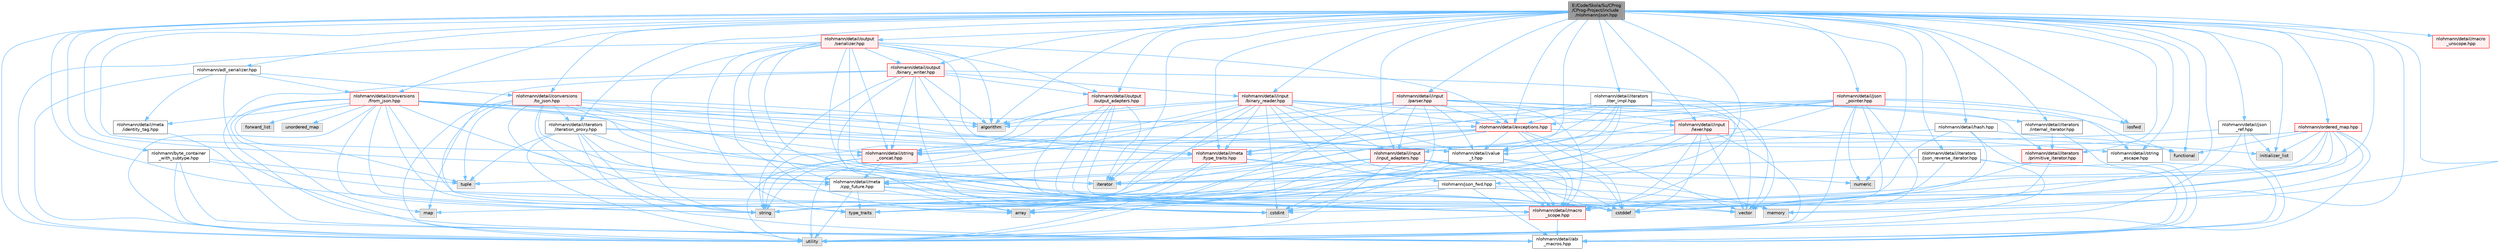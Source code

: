 digraph "E:/Code/Skola/Su/CProg/CProg-Project/include/nlohmann/json.hpp"
{
 // LATEX_PDF_SIZE
  bgcolor="transparent";
  edge [fontname=Helvetica,fontsize=10,labelfontname=Helvetica,labelfontsize=10];
  node [fontname=Helvetica,fontsize=10,shape=box,height=0.2,width=0.4];
  Node1 [id="Node000001",label="E:/Code/Skola/Su/CProg\l/CProg-Project/include\l/nlohmann/json.hpp",height=0.2,width=0.4,color="gray40", fillcolor="grey60", style="filled", fontcolor="black",tooltip=" "];
  Node1 -> Node2 [id="edge1_Node000001_Node000002",color="steelblue1",style="solid",tooltip=" "];
  Node2 [id="Node000002",label="algorithm",height=0.2,width=0.4,color="grey60", fillcolor="#E0E0E0", style="filled",tooltip=" "];
  Node1 -> Node3 [id="edge2_Node000001_Node000003",color="steelblue1",style="solid",tooltip=" "];
  Node3 [id="Node000003",label="cstddef",height=0.2,width=0.4,color="grey60", fillcolor="#E0E0E0", style="filled",tooltip=" "];
  Node1 -> Node4 [id="edge3_Node000001_Node000004",color="steelblue1",style="solid",tooltip=" "];
  Node4 [id="Node000004",label="functional",height=0.2,width=0.4,color="grey60", fillcolor="#E0E0E0", style="filled",tooltip=" "];
  Node1 -> Node5 [id="edge4_Node000001_Node000005",color="steelblue1",style="solid",tooltip=" "];
  Node5 [id="Node000005",label="initializer_list",height=0.2,width=0.4,color="grey60", fillcolor="#E0E0E0", style="filled",tooltip=" "];
  Node1 -> Node6 [id="edge5_Node000001_Node000006",color="steelblue1",style="solid",tooltip=" "];
  Node6 [id="Node000006",label="iosfwd",height=0.2,width=0.4,color="grey60", fillcolor="#E0E0E0", style="filled",tooltip=" "];
  Node1 -> Node7 [id="edge6_Node000001_Node000007",color="steelblue1",style="solid",tooltip=" "];
  Node7 [id="Node000007",label="iterator",height=0.2,width=0.4,color="grey60", fillcolor="#E0E0E0", style="filled",tooltip=" "];
  Node1 -> Node8 [id="edge7_Node000001_Node000008",color="steelblue1",style="solid",tooltip=" "];
  Node8 [id="Node000008",label="memory",height=0.2,width=0.4,color="grey60", fillcolor="#E0E0E0", style="filled",tooltip=" "];
  Node1 -> Node9 [id="edge8_Node000001_Node000009",color="steelblue1",style="solid",tooltip=" "];
  Node9 [id="Node000009",label="numeric",height=0.2,width=0.4,color="grey60", fillcolor="#E0E0E0", style="filled",tooltip=" "];
  Node1 -> Node10 [id="edge9_Node000001_Node000010",color="steelblue1",style="solid",tooltip=" "];
  Node10 [id="Node000010",label="string",height=0.2,width=0.4,color="grey60", fillcolor="#E0E0E0", style="filled",tooltip=" "];
  Node1 -> Node11 [id="edge10_Node000001_Node000011",color="steelblue1",style="solid",tooltip=" "];
  Node11 [id="Node000011",label="utility",height=0.2,width=0.4,color="grey60", fillcolor="#E0E0E0", style="filled",tooltip=" "];
  Node1 -> Node12 [id="edge11_Node000001_Node000012",color="steelblue1",style="solid",tooltip=" "];
  Node12 [id="Node000012",label="vector",height=0.2,width=0.4,color="grey60", fillcolor="#E0E0E0", style="filled",tooltip=" "];
  Node1 -> Node13 [id="edge12_Node000001_Node000013",color="steelblue1",style="solid",tooltip=" "];
  Node13 [id="Node000013",label="nlohmann/adl_serializer.hpp",height=0.2,width=0.4,color="grey40", fillcolor="white", style="filled",URL="$adl__serializer_8hpp.html",tooltip=" "];
  Node13 -> Node11 [id="edge13_Node000013_Node000011",color="steelblue1",style="solid",tooltip=" "];
  Node13 -> Node14 [id="edge14_Node000013_Node000014",color="steelblue1",style="solid",tooltip=" "];
  Node14 [id="Node000014",label="nlohmann/detail/abi\l_macros.hpp",height=0.2,width=0.4,color="grey40", fillcolor="white", style="filled",URL="$abi__macros_8hpp.html",tooltip=" "];
  Node13 -> Node15 [id="edge15_Node000013_Node000015",color="steelblue1",style="solid",tooltip=" "];
  Node15 [id="Node000015",label="nlohmann/detail/conversions\l/from_json.hpp",height=0.2,width=0.4,color="red", fillcolor="#FFF0F0", style="filled",URL="$from__json_8hpp.html",tooltip=" "];
  Node15 -> Node2 [id="edge16_Node000015_Node000002",color="steelblue1",style="solid",tooltip=" "];
  Node15 -> Node16 [id="edge17_Node000015_Node000016",color="steelblue1",style="solid",tooltip=" "];
  Node16 [id="Node000016",label="array",height=0.2,width=0.4,color="grey60", fillcolor="#E0E0E0", style="filled",tooltip=" "];
  Node15 -> Node17 [id="edge18_Node000015_Node000017",color="steelblue1",style="solid",tooltip=" "];
  Node17 [id="Node000017",label="forward_list",height=0.2,width=0.4,color="grey60", fillcolor="#E0E0E0", style="filled",tooltip=" "];
  Node15 -> Node7 [id="edge19_Node000015_Node000007",color="steelblue1",style="solid",tooltip=" "];
  Node15 -> Node18 [id="edge20_Node000015_Node000018",color="steelblue1",style="solid",tooltip=" "];
  Node18 [id="Node000018",label="map",height=0.2,width=0.4,color="grey60", fillcolor="#E0E0E0", style="filled",tooltip=" "];
  Node15 -> Node10 [id="edge21_Node000015_Node000010",color="steelblue1",style="solid",tooltip=" "];
  Node15 -> Node19 [id="edge22_Node000015_Node000019",color="steelblue1",style="solid",tooltip=" "];
  Node19 [id="Node000019",label="tuple",height=0.2,width=0.4,color="grey60", fillcolor="#E0E0E0", style="filled",tooltip=" "];
  Node15 -> Node20 [id="edge23_Node000015_Node000020",color="steelblue1",style="solid",tooltip=" "];
  Node20 [id="Node000020",label="type_traits",height=0.2,width=0.4,color="grey60", fillcolor="#E0E0E0", style="filled",tooltip=" "];
  Node15 -> Node21 [id="edge24_Node000015_Node000021",color="steelblue1",style="solid",tooltip=" "];
  Node21 [id="Node000021",label="unordered_map",height=0.2,width=0.4,color="grey60", fillcolor="#E0E0E0", style="filled",tooltip=" "];
  Node15 -> Node11 [id="edge25_Node000015_Node000011",color="steelblue1",style="solid",tooltip=" "];
  Node15 -> Node23 [id="edge26_Node000015_Node000023",color="steelblue1",style="solid",tooltip=" "];
  Node23 [id="Node000023",label="nlohmann/detail/exceptions.hpp",height=0.2,width=0.4,color="red", fillcolor="#FFF0F0", style="filled",URL="$exceptions_8hpp.html",tooltip=" "];
  Node23 -> Node3 [id="edge27_Node000023_Node000003",color="steelblue1",style="solid",tooltip=" "];
  Node23 -> Node10 [id="edge28_Node000023_Node000010",color="steelblue1",style="solid",tooltip=" "];
  Node23 -> Node12 [id="edge29_Node000023_Node000012",color="steelblue1",style="solid",tooltip=" "];
  Node23 -> Node26 [id="edge30_Node000023_Node000026",color="steelblue1",style="solid",tooltip=" "];
  Node26 [id="Node000026",label="nlohmann/detail/value\l_t.hpp",height=0.2,width=0.4,color="grey40", fillcolor="white", style="filled",URL="$value__t_8hpp.html",tooltip=" "];
  Node26 -> Node16 [id="edge31_Node000026_Node000016",color="steelblue1",style="solid",tooltip=" "];
  Node26 -> Node3 [id="edge32_Node000026_Node000003",color="steelblue1",style="solid",tooltip=" "];
  Node26 -> Node27 [id="edge33_Node000026_Node000027",color="steelblue1",style="solid",tooltip=" "];
  Node27 [id="Node000027",label="cstdint",height=0.2,width=0.4,color="grey60", fillcolor="#E0E0E0", style="filled",tooltip=" "];
  Node26 -> Node10 [id="edge34_Node000026_Node000010",color="steelblue1",style="solid",tooltip=" "];
  Node26 -> Node28 [id="edge35_Node000026_Node000028",color="steelblue1",style="solid",tooltip=" "];
  Node28 [id="Node000028",label="nlohmann/detail/macro\l_scope.hpp",height=0.2,width=0.4,color="red", fillcolor="#FFF0F0", style="filled",URL="$macro__scope_8hpp.html",tooltip=" "];
  Node28 -> Node11 [id="edge36_Node000028_Node000011",color="steelblue1",style="solid",tooltip=" "];
  Node28 -> Node14 [id="edge37_Node000028_Node000014",color="steelblue1",style="solid",tooltip=" "];
  Node23 -> Node34 [id="edge38_Node000023_Node000034",color="steelblue1",style="solid",tooltip=" "];
  Node34 [id="Node000034",label="nlohmann/detail/string\l_escape.hpp",height=0.2,width=0.4,color="grey40", fillcolor="white", style="filled",URL="$string__escape_8hpp.html",tooltip=" "];
  Node34 -> Node14 [id="edge39_Node000034_Node000014",color="steelblue1",style="solid",tooltip=" "];
  Node23 -> Node28 [id="edge40_Node000023_Node000028",color="steelblue1",style="solid",tooltip=" "];
  Node23 -> Node36 [id="edge41_Node000023_Node000036",color="steelblue1",style="solid",tooltip=" "];
  Node36 [id="Node000036",label="nlohmann/detail/meta\l/cpp_future.hpp",height=0.2,width=0.4,color="grey40", fillcolor="white", style="filled",URL="$cpp__future_8hpp.html",tooltip=" "];
  Node36 -> Node16 [id="edge42_Node000036_Node000016",color="steelblue1",style="solid",tooltip=" "];
  Node36 -> Node3 [id="edge43_Node000036_Node000003",color="steelblue1",style="solid",tooltip=" "];
  Node36 -> Node20 [id="edge44_Node000036_Node000020",color="steelblue1",style="solid",tooltip=" "];
  Node36 -> Node11 [id="edge45_Node000036_Node000011",color="steelblue1",style="solid",tooltip=" "];
  Node36 -> Node28 [id="edge46_Node000036_Node000028",color="steelblue1",style="solid",tooltip=" "];
  Node23 -> Node37 [id="edge47_Node000023_Node000037",color="steelblue1",style="solid",tooltip=" "];
  Node37 [id="Node000037",label="nlohmann/detail/meta\l/type_traits.hpp",height=0.2,width=0.4,color="red", fillcolor="#FFF0F0", style="filled",URL="$type__traits_8hpp.html",tooltip=" "];
  Node37 -> Node20 [id="edge48_Node000037_Node000020",color="steelblue1",style="solid",tooltip=" "];
  Node37 -> Node11 [id="edge49_Node000037_Node000011",color="steelblue1",style="solid",tooltip=" "];
  Node37 -> Node19 [id="edge50_Node000037_Node000019",color="steelblue1",style="solid",tooltip=" "];
  Node37 -> Node28 [id="edge51_Node000037_Node000028",color="steelblue1",style="solid",tooltip=" "];
  Node37 -> Node36 [id="edge52_Node000037_Node000036",color="steelblue1",style="solid",tooltip=" "];
  Node37 -> Node42 [id="edge53_Node000037_Node000042",color="steelblue1",style="solid",tooltip=" "];
  Node42 [id="Node000042",label="nlohmann/json_fwd.hpp",height=0.2,width=0.4,color="grey40", fillcolor="white", style="filled",URL="$json__fwd_8hpp.html",tooltip=" "];
  Node42 -> Node27 [id="edge54_Node000042_Node000027",color="steelblue1",style="solid",tooltip=" "];
  Node42 -> Node18 [id="edge55_Node000042_Node000018",color="steelblue1",style="solid",tooltip=" "];
  Node42 -> Node8 [id="edge56_Node000042_Node000008",color="steelblue1",style="solid",tooltip=" "];
  Node42 -> Node10 [id="edge57_Node000042_Node000010",color="steelblue1",style="solid",tooltip=" "];
  Node42 -> Node12 [id="edge58_Node000042_Node000012",color="steelblue1",style="solid",tooltip=" "];
  Node42 -> Node14 [id="edge59_Node000042_Node000014",color="steelblue1",style="solid",tooltip=" "];
  Node23 -> Node43 [id="edge60_Node000023_Node000043",color="steelblue1",style="solid",tooltip=" "];
  Node43 [id="Node000043",label="nlohmann/detail/string\l_concat.hpp",height=0.2,width=0.4,color="red", fillcolor="#FFF0F0", style="filled",URL="$string__concat_8hpp.html",tooltip=" "];
  Node43 -> Node10 [id="edge61_Node000043_Node000010",color="steelblue1",style="solid",tooltip=" "];
  Node43 -> Node11 [id="edge62_Node000043_Node000011",color="steelblue1",style="solid",tooltip=" "];
  Node43 -> Node36 [id="edge63_Node000043_Node000036",color="steelblue1",style="solid",tooltip=" "];
  Node15 -> Node28 [id="edge64_Node000015_Node000028",color="steelblue1",style="solid",tooltip=" "];
  Node15 -> Node36 [id="edge65_Node000015_Node000036",color="steelblue1",style="solid",tooltip=" "];
  Node15 -> Node45 [id="edge66_Node000015_Node000045",color="steelblue1",style="solid",tooltip=" "];
  Node45 [id="Node000045",label="nlohmann/detail/meta\l/identity_tag.hpp",height=0.2,width=0.4,color="grey40", fillcolor="white", style="filled",URL="$identity__tag_8hpp.html",tooltip=" "];
  Node45 -> Node14 [id="edge67_Node000045_Node000014",color="steelblue1",style="solid",tooltip=" "];
  Node15 -> Node37 [id="edge68_Node000015_Node000037",color="steelblue1",style="solid",tooltip=" "];
  Node15 -> Node43 [id="edge69_Node000015_Node000043",color="steelblue1",style="solid",tooltip=" "];
  Node15 -> Node26 [id="edge70_Node000015_Node000026",color="steelblue1",style="solid",tooltip=" "];
  Node13 -> Node47 [id="edge71_Node000013_Node000047",color="steelblue1",style="solid",tooltip=" "];
  Node47 [id="Node000047",label="nlohmann/detail/conversions\l/to_json.hpp",height=0.2,width=0.4,color="red", fillcolor="#FFF0F0", style="filled",URL="$to__json_8hpp.html",tooltip=" "];
  Node47 -> Node2 [id="edge72_Node000047_Node000002",color="steelblue1",style="solid",tooltip=" "];
  Node47 -> Node7 [id="edge73_Node000047_Node000007",color="steelblue1",style="solid",tooltip=" "];
  Node47 -> Node10 [id="edge74_Node000047_Node000010",color="steelblue1",style="solid",tooltip=" "];
  Node47 -> Node19 [id="edge75_Node000047_Node000019",color="steelblue1",style="solid",tooltip=" "];
  Node47 -> Node20 [id="edge76_Node000047_Node000020",color="steelblue1",style="solid",tooltip=" "];
  Node47 -> Node11 [id="edge77_Node000047_Node000011",color="steelblue1",style="solid",tooltip=" "];
  Node47 -> Node12 [id="edge78_Node000047_Node000012",color="steelblue1",style="solid",tooltip=" "];
  Node47 -> Node48 [id="edge79_Node000047_Node000048",color="steelblue1",style="solid",tooltip=" "];
  Node48 [id="Node000048",label="nlohmann/detail/iterators\l/iteration_proxy.hpp",height=0.2,width=0.4,color="grey40", fillcolor="white", style="filled",URL="$iteration__proxy_8hpp.html",tooltip=" "];
  Node48 -> Node3 [id="edge80_Node000048_Node000003",color="steelblue1",style="solid",tooltip=" "];
  Node48 -> Node7 [id="edge81_Node000048_Node000007",color="steelblue1",style="solid",tooltip=" "];
  Node48 -> Node10 [id="edge82_Node000048_Node000010",color="steelblue1",style="solid",tooltip=" "];
  Node48 -> Node19 [id="edge83_Node000048_Node000019",color="steelblue1",style="solid",tooltip=" "];
  Node48 -> Node11 [id="edge84_Node000048_Node000011",color="steelblue1",style="solid",tooltip=" "];
  Node48 -> Node14 [id="edge85_Node000048_Node000014",color="steelblue1",style="solid",tooltip=" "];
  Node48 -> Node37 [id="edge86_Node000048_Node000037",color="steelblue1",style="solid",tooltip=" "];
  Node48 -> Node26 [id="edge87_Node000048_Node000026",color="steelblue1",style="solid",tooltip=" "];
  Node47 -> Node28 [id="edge88_Node000047_Node000028",color="steelblue1",style="solid",tooltip=" "];
  Node47 -> Node36 [id="edge89_Node000047_Node000036",color="steelblue1",style="solid",tooltip=" "];
  Node47 -> Node37 [id="edge90_Node000047_Node000037",color="steelblue1",style="solid",tooltip=" "];
  Node47 -> Node26 [id="edge91_Node000047_Node000026",color="steelblue1",style="solid",tooltip=" "];
  Node13 -> Node45 [id="edge92_Node000013_Node000045",color="steelblue1",style="solid",tooltip=" "];
  Node1 -> Node49 [id="edge93_Node000001_Node000049",color="steelblue1",style="solid",tooltip=" "];
  Node49 [id="Node000049",label="nlohmann/byte_container\l_with_subtype.hpp",height=0.2,width=0.4,color="grey40", fillcolor="white", style="filled",URL="$byte__container__with__subtype_8hpp.html",tooltip=" "];
  Node49 -> Node27 [id="edge94_Node000049_Node000027",color="steelblue1",style="solid",tooltip=" "];
  Node49 -> Node19 [id="edge95_Node000049_Node000019",color="steelblue1",style="solid",tooltip=" "];
  Node49 -> Node11 [id="edge96_Node000049_Node000011",color="steelblue1",style="solid",tooltip=" "];
  Node49 -> Node14 [id="edge97_Node000049_Node000014",color="steelblue1",style="solid",tooltip=" "];
  Node1 -> Node15 [id="edge98_Node000001_Node000015",color="steelblue1",style="solid",tooltip=" "];
  Node1 -> Node47 [id="edge99_Node000001_Node000047",color="steelblue1",style="solid",tooltip=" "];
  Node1 -> Node23 [id="edge100_Node000001_Node000023",color="steelblue1",style="solid",tooltip=" "];
  Node1 -> Node50 [id="edge101_Node000001_Node000050",color="steelblue1",style="solid",tooltip=" "];
  Node50 [id="Node000050",label="nlohmann/detail/hash.hpp",height=0.2,width=0.4,color="grey40", fillcolor="white", style="filled",URL="$hash_8hpp.html",tooltip=" "];
  Node50 -> Node27 [id="edge102_Node000050_Node000027",color="steelblue1",style="solid",tooltip=" "];
  Node50 -> Node3 [id="edge103_Node000050_Node000003",color="steelblue1",style="solid",tooltip=" "];
  Node50 -> Node4 [id="edge104_Node000050_Node000004",color="steelblue1",style="solid",tooltip=" "];
  Node50 -> Node14 [id="edge105_Node000050_Node000014",color="steelblue1",style="solid",tooltip=" "];
  Node50 -> Node26 [id="edge106_Node000050_Node000026",color="steelblue1",style="solid",tooltip=" "];
  Node1 -> Node51 [id="edge107_Node000001_Node000051",color="steelblue1",style="solid",tooltip=" "];
  Node51 [id="Node000051",label="nlohmann/detail/input\l/binary_reader.hpp",height=0.2,width=0.4,color="red", fillcolor="#FFF0F0", style="filled",URL="$binary__reader_8hpp.html",tooltip=" "];
  Node51 -> Node2 [id="edge108_Node000051_Node000002",color="steelblue1",style="solid",tooltip=" "];
  Node51 -> Node16 [id="edge109_Node000051_Node000016",color="steelblue1",style="solid",tooltip=" "];
  Node51 -> Node3 [id="edge110_Node000051_Node000003",color="steelblue1",style="solid",tooltip=" "];
  Node51 -> Node27 [id="edge111_Node000051_Node000027",color="steelblue1",style="solid",tooltip=" "];
  Node51 -> Node7 [id="edge112_Node000051_Node000007",color="steelblue1",style="solid",tooltip=" "];
  Node51 -> Node10 [id="edge113_Node000051_Node000010",color="steelblue1",style="solid",tooltip=" "];
  Node51 -> Node11 [id="edge114_Node000051_Node000011",color="steelblue1",style="solid",tooltip=" "];
  Node51 -> Node12 [id="edge115_Node000051_Node000012",color="steelblue1",style="solid",tooltip=" "];
  Node51 -> Node23 [id="edge116_Node000051_Node000023",color="steelblue1",style="solid",tooltip=" "];
  Node51 -> Node54 [id="edge117_Node000051_Node000054",color="steelblue1",style="solid",tooltip=" "];
  Node54 [id="Node000054",label="nlohmann/detail/input\l/input_adapters.hpp",height=0.2,width=0.4,color="red", fillcolor="#FFF0F0", style="filled",URL="$input__adapters_8hpp.html",tooltip=" "];
  Node54 -> Node16 [id="edge118_Node000054_Node000016",color="steelblue1",style="solid",tooltip=" "];
  Node54 -> Node3 [id="edge119_Node000054_Node000003",color="steelblue1",style="solid",tooltip=" "];
  Node54 -> Node7 [id="edge120_Node000054_Node000007",color="steelblue1",style="solid",tooltip=" "];
  Node54 -> Node8 [id="edge121_Node000054_Node000008",color="steelblue1",style="solid",tooltip=" "];
  Node54 -> Node9 [id="edge122_Node000054_Node000009",color="steelblue1",style="solid",tooltip=" "];
  Node54 -> Node10 [id="edge123_Node000054_Node000010",color="steelblue1",style="solid",tooltip=" "];
  Node54 -> Node20 [id="edge124_Node000054_Node000020",color="steelblue1",style="solid",tooltip=" "];
  Node54 -> Node11 [id="edge125_Node000054_Node000011",color="steelblue1",style="solid",tooltip=" "];
  Node54 -> Node28 [id="edge126_Node000054_Node000028",color="steelblue1",style="solid",tooltip=" "];
  Node51 -> Node57 [id="edge127_Node000051_Node000057",color="steelblue1",style="solid",tooltip=" "];
  Node57 [id="Node000057",label="nlohmann/detail/input\l/lexer.hpp",height=0.2,width=0.4,color="red", fillcolor="#FFF0F0", style="filled",URL="$lexer_8hpp.html",tooltip=" "];
  Node57 -> Node16 [id="edge128_Node000057_Node000016",color="steelblue1",style="solid",tooltip=" "];
  Node57 -> Node3 [id="edge129_Node000057_Node000003",color="steelblue1",style="solid",tooltip=" "];
  Node57 -> Node5 [id="edge130_Node000057_Node000005",color="steelblue1",style="solid",tooltip=" "];
  Node57 -> Node10 [id="edge131_Node000057_Node000010",color="steelblue1",style="solid",tooltip=" "];
  Node57 -> Node11 [id="edge132_Node000057_Node000011",color="steelblue1",style="solid",tooltip=" "];
  Node57 -> Node12 [id="edge133_Node000057_Node000012",color="steelblue1",style="solid",tooltip=" "];
  Node57 -> Node54 [id="edge134_Node000057_Node000054",color="steelblue1",style="solid",tooltip=" "];
  Node57 -> Node28 [id="edge135_Node000057_Node000028",color="steelblue1",style="solid",tooltip=" "];
  Node51 -> Node28 [id="edge136_Node000051_Node000028",color="steelblue1",style="solid",tooltip=" "];
  Node51 -> Node37 [id="edge137_Node000051_Node000037",color="steelblue1",style="solid",tooltip=" "];
  Node51 -> Node43 [id="edge138_Node000051_Node000043",color="steelblue1",style="solid",tooltip=" "];
  Node51 -> Node26 [id="edge139_Node000051_Node000026",color="steelblue1",style="solid",tooltip=" "];
  Node1 -> Node54 [id="edge140_Node000001_Node000054",color="steelblue1",style="solid",tooltip=" "];
  Node1 -> Node57 [id="edge141_Node000001_Node000057",color="steelblue1",style="solid",tooltip=" "];
  Node1 -> Node60 [id="edge142_Node000001_Node000060",color="steelblue1",style="solid",tooltip=" "];
  Node60 [id="Node000060",label="nlohmann/detail/input\l/parser.hpp",height=0.2,width=0.4,color="red", fillcolor="#FFF0F0", style="filled",URL="$parser_8hpp.html",tooltip=" "];
  Node60 -> Node27 [id="edge143_Node000060_Node000027",color="steelblue1",style="solid",tooltip=" "];
  Node60 -> Node4 [id="edge144_Node000060_Node000004",color="steelblue1",style="solid",tooltip=" "];
  Node60 -> Node10 [id="edge145_Node000060_Node000010",color="steelblue1",style="solid",tooltip=" "];
  Node60 -> Node11 [id="edge146_Node000060_Node000011",color="steelblue1",style="solid",tooltip=" "];
  Node60 -> Node12 [id="edge147_Node000060_Node000012",color="steelblue1",style="solid",tooltip=" "];
  Node60 -> Node23 [id="edge148_Node000060_Node000023",color="steelblue1",style="solid",tooltip=" "];
  Node60 -> Node54 [id="edge149_Node000060_Node000054",color="steelblue1",style="solid",tooltip=" "];
  Node60 -> Node57 [id="edge150_Node000060_Node000057",color="steelblue1",style="solid",tooltip=" "];
  Node60 -> Node28 [id="edge151_Node000060_Node000028",color="steelblue1",style="solid",tooltip=" "];
  Node60 -> Node43 [id="edge152_Node000060_Node000043",color="steelblue1",style="solid",tooltip=" "];
  Node60 -> Node26 [id="edge153_Node000060_Node000026",color="steelblue1",style="solid",tooltip=" "];
  Node1 -> Node61 [id="edge154_Node000001_Node000061",color="steelblue1",style="solid",tooltip=" "];
  Node61 [id="Node000061",label="nlohmann/detail/iterators\l/internal_iterator.hpp",height=0.2,width=0.4,color="grey40", fillcolor="white", style="filled",URL="$internal__iterator_8hpp.html",tooltip=" "];
  Node61 -> Node14 [id="edge155_Node000061_Node000014",color="steelblue1",style="solid",tooltip=" "];
  Node61 -> Node62 [id="edge156_Node000061_Node000062",color="steelblue1",style="solid",tooltip=" "];
  Node62 [id="Node000062",label="nlohmann/detail/iterators\l/primitive_iterator.hpp",height=0.2,width=0.4,color="red", fillcolor="#FFF0F0", style="filled",URL="$primitive__iterator_8hpp.html",tooltip=" "];
  Node62 -> Node3 [id="edge157_Node000062_Node000003",color="steelblue1",style="solid",tooltip=" "];
  Node62 -> Node28 [id="edge158_Node000062_Node000028",color="steelblue1",style="solid",tooltip=" "];
  Node1 -> Node63 [id="edge159_Node000001_Node000063",color="steelblue1",style="solid",tooltip=" "];
  Node63 [id="Node000063",label="nlohmann/detail/iterators\l/iter_impl.hpp",height=0.2,width=0.4,color="grey40", fillcolor="white", style="filled",URL="$iter__impl_8hpp.html",tooltip=" "];
  Node63 -> Node7 [id="edge160_Node000063_Node000007",color="steelblue1",style="solid",tooltip=" "];
  Node63 -> Node20 [id="edge161_Node000063_Node000020",color="steelblue1",style="solid",tooltip=" "];
  Node63 -> Node23 [id="edge162_Node000063_Node000023",color="steelblue1",style="solid",tooltip=" "];
  Node63 -> Node61 [id="edge163_Node000063_Node000061",color="steelblue1",style="solid",tooltip=" "];
  Node63 -> Node62 [id="edge164_Node000063_Node000062",color="steelblue1",style="solid",tooltip=" "];
  Node63 -> Node28 [id="edge165_Node000063_Node000028",color="steelblue1",style="solid",tooltip=" "];
  Node63 -> Node36 [id="edge166_Node000063_Node000036",color="steelblue1",style="solid",tooltip=" "];
  Node63 -> Node37 [id="edge167_Node000063_Node000037",color="steelblue1",style="solid",tooltip=" "];
  Node63 -> Node26 [id="edge168_Node000063_Node000026",color="steelblue1",style="solid",tooltip=" "];
  Node1 -> Node48 [id="edge169_Node000001_Node000048",color="steelblue1",style="solid",tooltip=" "];
  Node1 -> Node64 [id="edge170_Node000001_Node000064",color="steelblue1",style="solid",tooltip=" "];
  Node64 [id="Node000064",label="nlohmann/detail/iterators\l/json_reverse_iterator.hpp",height=0.2,width=0.4,color="grey40", fillcolor="white", style="filled",URL="$json__reverse__iterator_8hpp.html",tooltip=" "];
  Node64 -> Node3 [id="edge171_Node000064_Node000003",color="steelblue1",style="solid",tooltip=" "];
  Node64 -> Node7 [id="edge172_Node000064_Node000007",color="steelblue1",style="solid",tooltip=" "];
  Node64 -> Node11 [id="edge173_Node000064_Node000011",color="steelblue1",style="solid",tooltip=" "];
  Node64 -> Node14 [id="edge174_Node000064_Node000014",color="steelblue1",style="solid",tooltip=" "];
  Node1 -> Node62 [id="edge175_Node000001_Node000062",color="steelblue1",style="solid",tooltip=" "];
  Node1 -> Node65 [id="edge176_Node000001_Node000065",color="steelblue1",style="solid",tooltip=" "];
  Node65 [id="Node000065",label="nlohmann/detail/json\l_pointer.hpp",height=0.2,width=0.4,color="red", fillcolor="#FFF0F0", style="filled",URL="$json__pointer_8hpp.html",tooltip=" "];
  Node65 -> Node2 [id="edge177_Node000065_Node000002",color="steelblue1",style="solid",tooltip=" "];
  Node65 -> Node6 [id="edge178_Node000065_Node000006",color="steelblue1",style="solid",tooltip=" "];
  Node65 -> Node9 [id="edge179_Node000065_Node000009",color="steelblue1",style="solid",tooltip=" "];
  Node65 -> Node10 [id="edge180_Node000065_Node000010",color="steelblue1",style="solid",tooltip=" "];
  Node65 -> Node11 [id="edge181_Node000065_Node000011",color="steelblue1",style="solid",tooltip=" "];
  Node65 -> Node12 [id="edge182_Node000065_Node000012",color="steelblue1",style="solid",tooltip=" "];
  Node65 -> Node23 [id="edge183_Node000065_Node000023",color="steelblue1",style="solid",tooltip=" "];
  Node65 -> Node28 [id="edge184_Node000065_Node000028",color="steelblue1",style="solid",tooltip=" "];
  Node65 -> Node43 [id="edge185_Node000065_Node000043",color="steelblue1",style="solid",tooltip=" "];
  Node65 -> Node34 [id="edge186_Node000065_Node000034",color="steelblue1",style="solid",tooltip=" "];
  Node65 -> Node26 [id="edge187_Node000065_Node000026",color="steelblue1",style="solid",tooltip=" "];
  Node1 -> Node68 [id="edge188_Node000001_Node000068",color="steelblue1",style="solid",tooltip=" "];
  Node68 [id="Node000068",label="nlohmann/detail/json\l_ref.hpp",height=0.2,width=0.4,color="grey40", fillcolor="white", style="filled",URL="$json__ref_8hpp.html",tooltip=" "];
  Node68 -> Node5 [id="edge189_Node000068_Node000005",color="steelblue1",style="solid",tooltip=" "];
  Node68 -> Node11 [id="edge190_Node000068_Node000011",color="steelblue1",style="solid",tooltip=" "];
  Node68 -> Node14 [id="edge191_Node000068_Node000014",color="steelblue1",style="solid",tooltip=" "];
  Node68 -> Node37 [id="edge192_Node000068_Node000037",color="steelblue1",style="solid",tooltip=" "];
  Node1 -> Node28 [id="edge193_Node000001_Node000028",color="steelblue1",style="solid",tooltip=" "];
  Node1 -> Node43 [id="edge194_Node000001_Node000043",color="steelblue1",style="solid",tooltip=" "];
  Node1 -> Node34 [id="edge195_Node000001_Node000034",color="steelblue1",style="solid",tooltip=" "];
  Node1 -> Node36 [id="edge196_Node000001_Node000036",color="steelblue1",style="solid",tooltip=" "];
  Node1 -> Node37 [id="edge197_Node000001_Node000037",color="steelblue1",style="solid",tooltip=" "];
  Node1 -> Node69 [id="edge198_Node000001_Node000069",color="steelblue1",style="solid",tooltip=" "];
  Node69 [id="Node000069",label="nlohmann/detail/output\l/binary_writer.hpp",height=0.2,width=0.4,color="red", fillcolor="#FFF0F0", style="filled",URL="$binary__writer_8hpp.html",tooltip=" "];
  Node69 -> Node2 [id="edge199_Node000069_Node000002",color="steelblue1",style="solid",tooltip=" "];
  Node69 -> Node16 [id="edge200_Node000069_Node000016",color="steelblue1",style="solid",tooltip=" "];
  Node69 -> Node18 [id="edge201_Node000069_Node000018",color="steelblue1",style="solid",tooltip=" "];
  Node69 -> Node27 [id="edge202_Node000069_Node000027",color="steelblue1",style="solid",tooltip=" "];
  Node69 -> Node10 [id="edge203_Node000069_Node000010",color="steelblue1",style="solid",tooltip=" "];
  Node69 -> Node11 [id="edge204_Node000069_Node000011",color="steelblue1",style="solid",tooltip=" "];
  Node69 -> Node12 [id="edge205_Node000069_Node000012",color="steelblue1",style="solid",tooltip=" "];
  Node69 -> Node51 [id="edge206_Node000069_Node000051",color="steelblue1",style="solid",tooltip=" "];
  Node69 -> Node28 [id="edge207_Node000069_Node000028",color="steelblue1",style="solid",tooltip=" "];
  Node69 -> Node70 [id="edge208_Node000069_Node000070",color="steelblue1",style="solid",tooltip=" "];
  Node70 [id="Node000070",label="nlohmann/detail/output\l/output_adapters.hpp",height=0.2,width=0.4,color="red", fillcolor="#FFF0F0", style="filled",URL="$output__adapters_8hpp.html",tooltip=" "];
  Node70 -> Node2 [id="edge209_Node000070_Node000002",color="steelblue1",style="solid",tooltip=" "];
  Node70 -> Node3 [id="edge210_Node000070_Node000003",color="steelblue1",style="solid",tooltip=" "];
  Node70 -> Node7 [id="edge211_Node000070_Node000007",color="steelblue1",style="solid",tooltip=" "];
  Node70 -> Node8 [id="edge212_Node000070_Node000008",color="steelblue1",style="solid",tooltip=" "];
  Node70 -> Node10 [id="edge213_Node000070_Node000010",color="steelblue1",style="solid",tooltip=" "];
  Node70 -> Node12 [id="edge214_Node000070_Node000012",color="steelblue1",style="solid",tooltip=" "];
  Node70 -> Node28 [id="edge215_Node000070_Node000028",color="steelblue1",style="solid",tooltip=" "];
  Node69 -> Node43 [id="edge216_Node000069_Node000043",color="steelblue1",style="solid",tooltip=" "];
  Node1 -> Node70 [id="edge217_Node000001_Node000070",color="steelblue1",style="solid",tooltip=" "];
  Node1 -> Node73 [id="edge218_Node000001_Node000073",color="steelblue1",style="solid",tooltip=" "];
  Node73 [id="Node000073",label="nlohmann/detail/output\l/serializer.hpp",height=0.2,width=0.4,color="red", fillcolor="#FFF0F0", style="filled",URL="$serializer_8hpp.html",tooltip=" "];
  Node73 -> Node2 [id="edge219_Node000073_Node000002",color="steelblue1",style="solid",tooltip=" "];
  Node73 -> Node16 [id="edge220_Node000073_Node000016",color="steelblue1",style="solid",tooltip=" "];
  Node73 -> Node3 [id="edge221_Node000073_Node000003",color="steelblue1",style="solid",tooltip=" "];
  Node73 -> Node27 [id="edge222_Node000073_Node000027",color="steelblue1",style="solid",tooltip=" "];
  Node73 -> Node10 [id="edge223_Node000073_Node000010",color="steelblue1",style="solid",tooltip=" "];
  Node73 -> Node20 [id="edge224_Node000073_Node000020",color="steelblue1",style="solid",tooltip=" "];
  Node73 -> Node11 [id="edge225_Node000073_Node000011",color="steelblue1",style="solid",tooltip=" "];
  Node73 -> Node23 [id="edge226_Node000073_Node000023",color="steelblue1",style="solid",tooltip=" "];
  Node73 -> Node28 [id="edge227_Node000073_Node000028",color="steelblue1",style="solid",tooltip=" "];
  Node73 -> Node36 [id="edge228_Node000073_Node000036",color="steelblue1",style="solid",tooltip=" "];
  Node73 -> Node69 [id="edge229_Node000073_Node000069",color="steelblue1",style="solid",tooltip=" "];
  Node73 -> Node70 [id="edge230_Node000073_Node000070",color="steelblue1",style="solid",tooltip=" "];
  Node73 -> Node43 [id="edge231_Node000073_Node000043",color="steelblue1",style="solid",tooltip=" "];
  Node73 -> Node26 [id="edge232_Node000073_Node000026",color="steelblue1",style="solid",tooltip=" "];
  Node1 -> Node26 [id="edge233_Node000001_Node000026",color="steelblue1",style="solid",tooltip=" "];
  Node1 -> Node42 [id="edge234_Node000001_Node000042",color="steelblue1",style="solid",tooltip=" "];
  Node1 -> Node76 [id="edge235_Node000001_Node000076",color="steelblue1",style="solid",tooltip=" "];
  Node76 [id="Node000076",label="nlohmann/ordered_map.hpp",height=0.2,width=0.4,color="red", fillcolor="#FFF0F0", style="filled",URL="$ordered__map_8hpp.html",tooltip=" "];
  Node76 -> Node4 [id="edge236_Node000076_Node000004",color="steelblue1",style="solid",tooltip=" "];
  Node76 -> Node5 [id="edge237_Node000076_Node000005",color="steelblue1",style="solid",tooltip=" "];
  Node76 -> Node7 [id="edge238_Node000076_Node000007",color="steelblue1",style="solid",tooltip=" "];
  Node76 -> Node8 [id="edge239_Node000076_Node000008",color="steelblue1",style="solid",tooltip=" "];
  Node76 -> Node20 [id="edge240_Node000076_Node000020",color="steelblue1",style="solid",tooltip=" "];
  Node76 -> Node11 [id="edge241_Node000076_Node000011",color="steelblue1",style="solid",tooltip=" "];
  Node76 -> Node12 [id="edge242_Node000076_Node000012",color="steelblue1",style="solid",tooltip=" "];
  Node76 -> Node28 [id="edge243_Node000076_Node000028",color="steelblue1",style="solid",tooltip=" "];
  Node76 -> Node37 [id="edge244_Node000076_Node000037",color="steelblue1",style="solid",tooltip=" "];
  Node1 -> Node77 [id="edge245_Node000001_Node000077",color="steelblue1",style="solid",tooltip=" "];
  Node77 [id="Node000077",label="nlohmann/detail/macro\l_unscope.hpp",height=0.2,width=0.4,color="red", fillcolor="#FFF0F0", style="filled",URL="$macro__unscope_8hpp.html",tooltip=" "];
}
